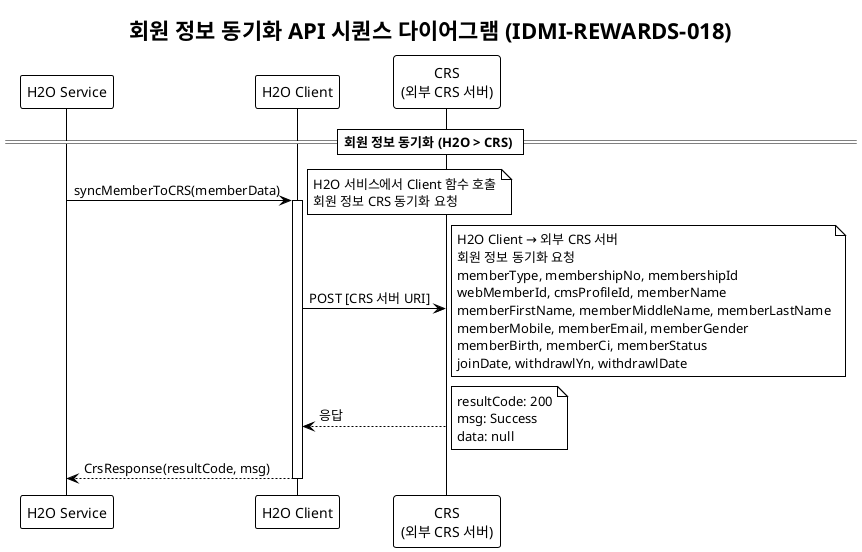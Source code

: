 @startuml 018-member-sync-h2o-to-crs-sequence
!theme plain
title 회원 정보 동기화 API 시퀀스 다이어그램 (IDMI-REWARDS-018)

participant "H2O Service" as H2OService
participant "H2O Client" as H2OClient
participant "CRS\n(외부 CRS 서버)" as CRS

== 회원 정보 동기화 (H2O > CRS) ==

H2OService -> H2OClient: syncMemberToCRS(memberData)
activate H2OClient
note right: H2O 서비스에서 Client 함수 호출\n회원 정보 CRS 동기화 요청

H2OClient -> CRS: POST [CRS 서버 URI]
note right: H2O Client → 외부 CRS 서버\n회원 정보 동기화 요청\nmemberType, membershipNo, membershipId\nwebMemberId, cmsProfileId, memberName\nmemberFirstName, memberMiddleName, memberLastName\nmemberMobile, memberEmail, memberGender\nmemberBirth, memberCi, memberStatus\njoinDate, withdrawlYn, withdrawlDate

CRS --> H2OClient: 응답
note right: resultCode: 200\nmsg: Success\ndata: null

H2OClient --> H2OService: CrsResponse(resultCode, msg)
deactivate H2OClient

@enduml 